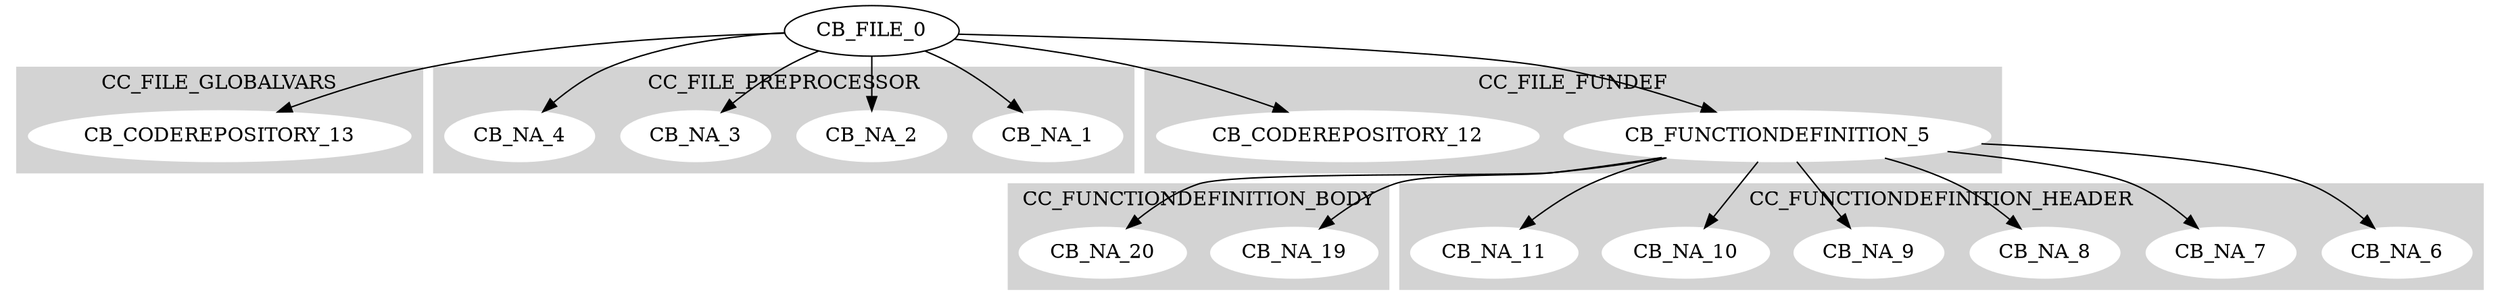 digraph {
	subgraph cluster0{
		node [style=filled,color=white];
		style=filled;
		color=lightgrey;
		CB_CODEREPOSITORY_13;
		label=CC_FILE_GLOBALVARS;
	}
	subgraph cluster1{
		node [style=filled,color=white];
		style=filled;
		color=lightgrey;
		CB_NA_1;CB_NA_2;CB_NA_3;CB_NA_4;
		label=CC_FILE_PREPROCESSOR;
	}
	subgraph cluster2{
		node [style=filled,color=white];
		style=filled;
		color=lightgrey;
		CB_FUNCTIONDEFINITION_5;CB_CODEREPOSITORY_12;
		label=CC_FILE_FUNDEF;
	}
"CB_FILE_0"->"CB_NA_1"
"CB_FILE_0"->"CB_NA_2"
"CB_FILE_0"->"CB_NA_3"
"CB_FILE_0"->"CB_NA_4"
"CB_FILE_0"->"CB_CODEREPOSITORY_13"
	subgraph cluster3{
		node [style=filled,color=white];
		style=filled;
		color=lightgrey;
		CB_NA_19;CB_NA_20;
		label=CC_FUNCTIONDEFINITION_BODY;
	}
	subgraph cluster4{
		node [style=filled,color=white];
		style=filled;
		color=lightgrey;
		CB_NA_6;CB_NA_7;CB_NA_8;CB_NA_9;CB_NA_10;CB_NA_11;
		label=CC_FUNCTIONDEFINITION_HEADER;
	}
"CB_FUNCTIONDEFINITION_5"->"CB_NA_6"
"CB_FUNCTIONDEFINITION_5"->"CB_NA_7"
"CB_FUNCTIONDEFINITION_5"->"CB_NA_8"
"CB_FUNCTIONDEFINITION_5"->"CB_NA_9"
"CB_FUNCTIONDEFINITION_5"->"CB_NA_10"
"CB_FUNCTIONDEFINITION_5"->"CB_NA_11"
"CB_FUNCTIONDEFINITION_5"->"CB_NA_19"
"CB_FUNCTIONDEFINITION_5"->"CB_NA_20"
"CB_FILE_0"->"CB_FUNCTIONDEFINITION_5"
"CB_FILE_0"->"CB_CODEREPOSITORY_12"
}
